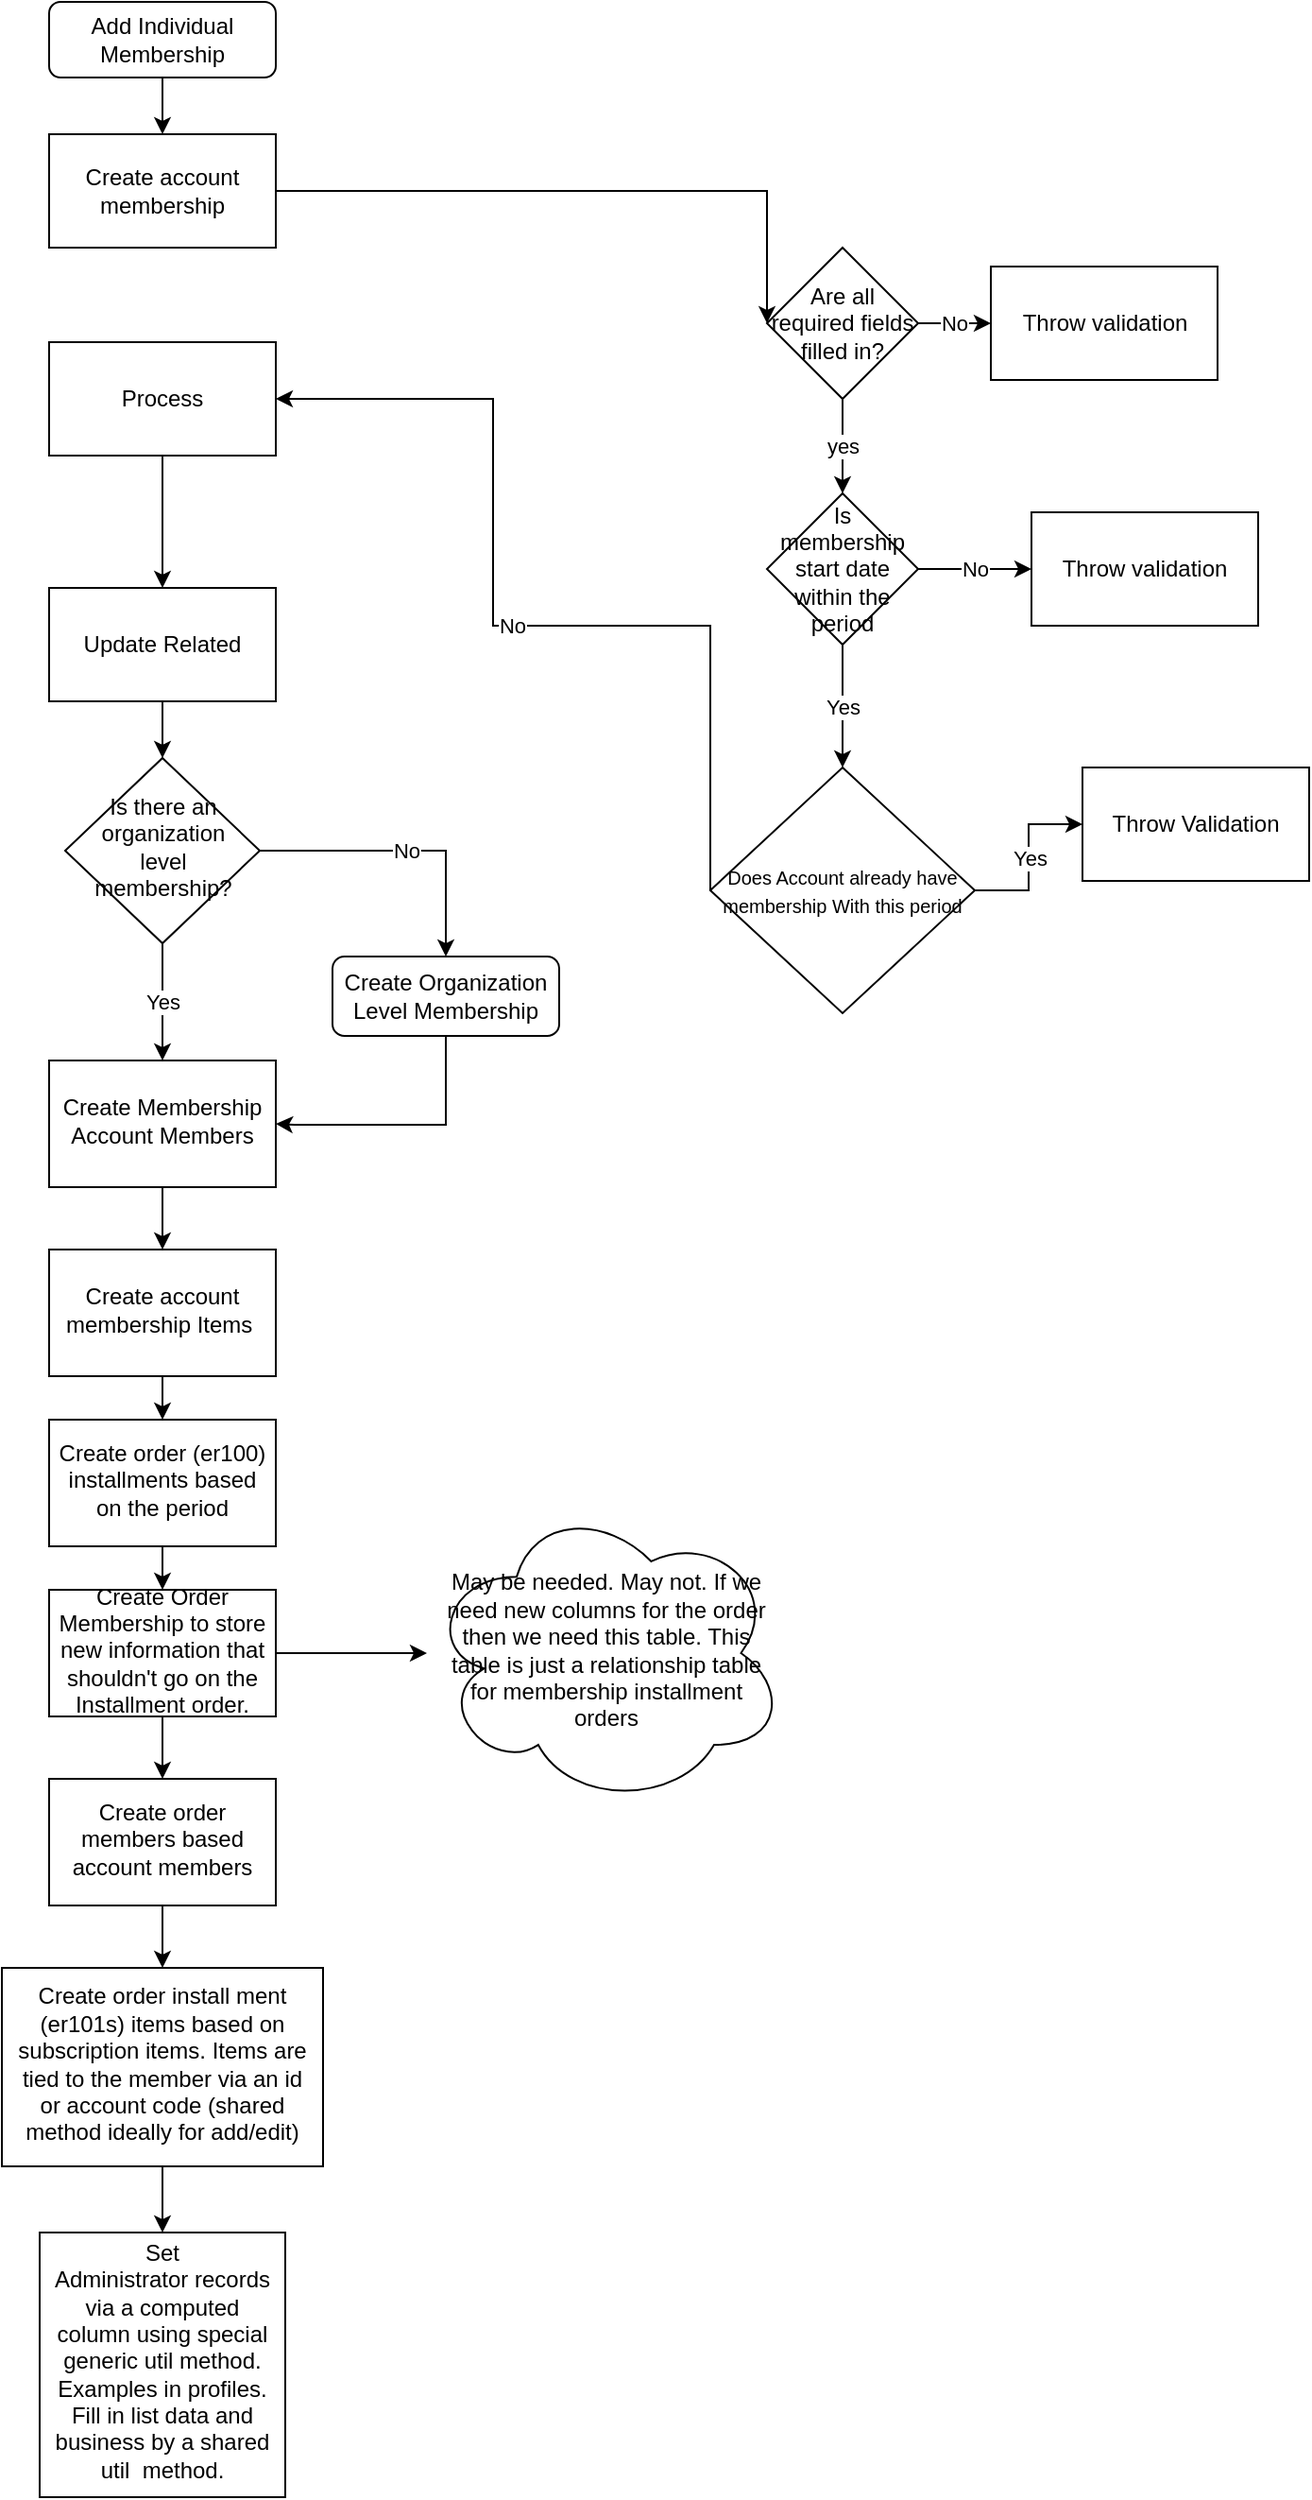 <mxfile version="13.4.4" type="github">
  <diagram id="92FPEMcWyaeNn1LILrVb" name="Page-1">
    <mxGraphModel dx="1422" dy="762" grid="1" gridSize="10" guides="1" tooltips="1" connect="1" arrows="1" fold="1" page="1" pageScale="1" pageWidth="850" pageHeight="1100" math="0" shadow="0">
      <root>
        <mxCell id="0" />
        <mxCell id="1" parent="0" />
        <mxCell id="OdyiLV4z1GKjxeUZD-Sj-1" value="Add Individual Membership" style="rounded=1;whiteSpace=wrap;html=1;fontSize=12;glass=0;strokeWidth=1;shadow=0;" vertex="1" parent="1">
          <mxGeometry x="160" y="80" width="120" height="40" as="geometry" />
        </mxCell>
        <mxCell id="OdyiLV4z1GKjxeUZD-Sj-2" value="" style="edgeStyle=orthogonalEdgeStyle;rounded=0;orthogonalLoop=1;jettySize=auto;html=1;entryX=1;entryY=0.5;entryDx=0;entryDy=0;exitX=0.5;exitY=1;exitDx=0;exitDy=0;" edge="1" parent="1" source="OdyiLV4z1GKjxeUZD-Sj-3" target="OdyiLV4z1GKjxeUZD-Sj-17">
          <mxGeometry relative="1" as="geometry">
            <mxPoint x="370" y="705.5" as="targetPoint" />
            <Array as="points">
              <mxPoint x="370" y="674" />
              <mxPoint x="290" y="674" />
            </Array>
            <mxPoint x="370" y="670" as="sourcePoint" />
          </mxGeometry>
        </mxCell>
        <mxCell id="OdyiLV4z1GKjxeUZD-Sj-3" value="Create Organization Level Membership" style="rounded=1;whiteSpace=wrap;html=1;fontSize=12;glass=0;strokeWidth=1;shadow=0;" vertex="1" parent="1">
          <mxGeometry x="310" y="585" width="120" height="42" as="geometry" />
        </mxCell>
        <mxCell id="OdyiLV4z1GKjxeUZD-Sj-4" value="" style="edgeStyle=orthogonalEdgeStyle;rounded=0;orthogonalLoop=1;jettySize=auto;html=1;entryX=0;entryY=0.5;entryDx=0;entryDy=0;" edge="1" parent="1" source="OdyiLV4z1GKjxeUZD-Sj-14" target="OdyiLV4z1GKjxeUZD-Sj-7">
          <mxGeometry relative="1" as="geometry">
            <mxPoint x="430" y="190" as="targetPoint" />
            <Array as="points">
              <mxPoint x="540" y="180" />
            </Array>
          </mxGeometry>
        </mxCell>
        <mxCell id="OdyiLV4z1GKjxeUZD-Sj-5" value="No" style="edgeStyle=orthogonalEdgeStyle;rounded=0;orthogonalLoop=1;jettySize=auto;html=1;" edge="1" parent="1" source="OdyiLV4z1GKjxeUZD-Sj-7" target="OdyiLV4z1GKjxeUZD-Sj-8">
          <mxGeometry relative="1" as="geometry" />
        </mxCell>
        <mxCell id="OdyiLV4z1GKjxeUZD-Sj-6" value="yes" style="edgeStyle=orthogonalEdgeStyle;rounded=0;orthogonalLoop=1;jettySize=auto;html=1;" edge="1" parent="1" source="OdyiLV4z1GKjxeUZD-Sj-7" target="OdyiLV4z1GKjxeUZD-Sj-29">
          <mxGeometry relative="1" as="geometry" />
        </mxCell>
        <mxCell id="OdyiLV4z1GKjxeUZD-Sj-7" value="Are all required fields filled in?" style="rhombus;whiteSpace=wrap;html=1;rounded=0;" vertex="1" parent="1">
          <mxGeometry x="540" y="210" width="80" height="80" as="geometry" />
        </mxCell>
        <mxCell id="OdyiLV4z1GKjxeUZD-Sj-8" value="Throw validation" style="whiteSpace=wrap;html=1;rounded=0;" vertex="1" parent="1">
          <mxGeometry x="658.5" y="220" width="120" height="60" as="geometry" />
        </mxCell>
        <mxCell id="OdyiLV4z1GKjxeUZD-Sj-9" value="" style="edgeStyle=orthogonalEdgeStyle;rounded=0;orthogonalLoop=1;jettySize=auto;html=1;exitX=0.5;exitY=1;exitDx=0;exitDy=0;" edge="1" parent="1" source="OdyiLV4z1GKjxeUZD-Sj-10" target="OdyiLV4z1GKjxeUZD-Sj-13">
          <mxGeometry relative="1" as="geometry">
            <mxPoint x="220" y="540" as="sourcePoint" />
          </mxGeometry>
        </mxCell>
        <mxCell id="OdyiLV4z1GKjxeUZD-Sj-10" value="Update Related" style="whiteSpace=wrap;html=1;rounded=0;" vertex="1" parent="1">
          <mxGeometry x="160" y="390" width="120" height="60" as="geometry" />
        </mxCell>
        <mxCell id="OdyiLV4z1GKjxeUZD-Sj-11" value="No" style="edgeStyle=orthogonalEdgeStyle;rounded=0;orthogonalLoop=1;jettySize=auto;html=1;entryX=0.5;entryY=0;entryDx=0;entryDy=0;" edge="1" parent="1" source="OdyiLV4z1GKjxeUZD-Sj-13" target="OdyiLV4z1GKjxeUZD-Sj-3">
          <mxGeometry relative="1" as="geometry">
            <mxPoint x="380" y="529" as="targetPoint" />
          </mxGeometry>
        </mxCell>
        <mxCell id="OdyiLV4z1GKjxeUZD-Sj-12" value="Yes" style="edgeStyle=orthogonalEdgeStyle;rounded=0;orthogonalLoop=1;jettySize=auto;html=1;" edge="1" parent="1" source="OdyiLV4z1GKjxeUZD-Sj-13" target="OdyiLV4z1GKjxeUZD-Sj-17">
          <mxGeometry relative="1" as="geometry" />
        </mxCell>
        <mxCell id="OdyiLV4z1GKjxeUZD-Sj-13" value="Is there an organization level membership?" style="rhombus;whiteSpace=wrap;html=1;shadow=0;fontFamily=Helvetica;fontSize=12;align=center;strokeWidth=1;spacing=6;spacingTop=-4;" vertex="1" parent="1">
          <mxGeometry x="168.5" y="480" width="103" height="98" as="geometry" />
        </mxCell>
        <mxCell id="OdyiLV4z1GKjxeUZD-Sj-14" value="Create account membership" style="rounded=0;whiteSpace=wrap;html=1;" vertex="1" parent="1">
          <mxGeometry x="160" y="150" width="120" height="60" as="geometry" />
        </mxCell>
        <mxCell id="OdyiLV4z1GKjxeUZD-Sj-15" value="" style="edgeStyle=orthogonalEdgeStyle;rounded=0;orthogonalLoop=1;jettySize=auto;html=1;" edge="1" parent="1" source="OdyiLV4z1GKjxeUZD-Sj-1" target="OdyiLV4z1GKjxeUZD-Sj-14">
          <mxGeometry relative="1" as="geometry">
            <mxPoint x="220" y="120" as="sourcePoint" />
            <mxPoint x="220" y="200" as="targetPoint" />
          </mxGeometry>
        </mxCell>
        <mxCell id="OdyiLV4z1GKjxeUZD-Sj-16" value="" style="edgeStyle=orthogonalEdgeStyle;rounded=0;orthogonalLoop=1;jettySize=auto;html=1;" edge="1" parent="1" source="OdyiLV4z1GKjxeUZD-Sj-17" target="OdyiLV4z1GKjxeUZD-Sj-19">
          <mxGeometry relative="1" as="geometry" />
        </mxCell>
        <mxCell id="OdyiLV4z1GKjxeUZD-Sj-17" value="Create Membership Account Members" style="whiteSpace=wrap;html=1;shadow=0;strokeWidth=1;spacing=6;spacingTop=-4;" vertex="1" parent="1">
          <mxGeometry x="160" y="640" width="120" height="67" as="geometry" />
        </mxCell>
        <mxCell id="OdyiLV4z1GKjxeUZD-Sj-18" value="" style="edgeStyle=orthogonalEdgeStyle;rounded=0;orthogonalLoop=1;jettySize=auto;html=1;" edge="1" parent="1" source="OdyiLV4z1GKjxeUZD-Sj-19" target="OdyiLV4z1GKjxeUZD-Sj-22">
          <mxGeometry relative="1" as="geometry" />
        </mxCell>
        <mxCell id="OdyiLV4z1GKjxeUZD-Sj-19" value="Create account membership Items&amp;nbsp;" style="whiteSpace=wrap;html=1;shadow=0;strokeWidth=1;spacing=6;spacingTop=-4;" vertex="1" parent="1">
          <mxGeometry x="160" y="740" width="120" height="67" as="geometry" />
        </mxCell>
        <mxCell id="OdyiLV4z1GKjxeUZD-Sj-20" value="" style="edgeStyle=orthogonalEdgeStyle;rounded=0;orthogonalLoop=1;jettySize=auto;html=1;" edge="1" parent="1" source="OdyiLV4z1GKjxeUZD-Sj-25" target="OdyiLV4z1GKjxeUZD-Sj-24">
          <mxGeometry relative="1" as="geometry" />
        </mxCell>
        <mxCell id="OdyiLV4z1GKjxeUZD-Sj-21" value="" style="edgeStyle=orthogonalEdgeStyle;rounded=0;orthogonalLoop=1;jettySize=auto;html=1;" edge="1" parent="1" source="OdyiLV4z1GKjxeUZD-Sj-22" target="OdyiLV4z1GKjxeUZD-Sj-39">
          <mxGeometry relative="1" as="geometry" />
        </mxCell>
        <mxCell id="OdyiLV4z1GKjxeUZD-Sj-22" value="Create order (er100) installments based on the period" style="whiteSpace=wrap;html=1;shadow=0;strokeWidth=1;spacing=6;spacingTop=-4;" vertex="1" parent="1">
          <mxGeometry x="160" y="830" width="120" height="67" as="geometry" />
        </mxCell>
        <mxCell id="OdyiLV4z1GKjxeUZD-Sj-23" value="" style="edgeStyle=orthogonalEdgeStyle;rounded=0;orthogonalLoop=1;jettySize=auto;html=1;" edge="1" parent="1" source="OdyiLV4z1GKjxeUZD-Sj-24" target="OdyiLV4z1GKjxeUZD-Sj-33">
          <mxGeometry relative="1" as="geometry" />
        </mxCell>
        <mxCell id="OdyiLV4z1GKjxeUZD-Sj-24" value="Create order install ment (er101s) items based on subscription items. Items are tied to the member via an id or account code (shared method ideally for add/edit)" style="whiteSpace=wrap;html=1;shadow=0;strokeWidth=1;spacing=6;spacingTop=-4;" vertex="1" parent="1">
          <mxGeometry x="135" y="1120" width="170" height="105" as="geometry" />
        </mxCell>
        <mxCell id="OdyiLV4z1GKjxeUZD-Sj-25" value="Create order members based account members" style="whiteSpace=wrap;html=1;shadow=0;strokeWidth=1;spacing=6;spacingTop=-4;" vertex="1" parent="1">
          <mxGeometry x="160" y="1020" width="120" height="67" as="geometry" />
        </mxCell>
        <mxCell id="OdyiLV4z1GKjxeUZD-Sj-26" value="No" style="edgeStyle=orthogonalEdgeStyle;rounded=0;orthogonalLoop=1;jettySize=auto;html=1;" edge="1" parent="1" source="OdyiLV4z1GKjxeUZD-Sj-29" target="OdyiLV4z1GKjxeUZD-Sj-30">
          <mxGeometry relative="1" as="geometry" />
        </mxCell>
        <mxCell id="OdyiLV4z1GKjxeUZD-Sj-27" value="No" style="edgeStyle=orthogonalEdgeStyle;rounded=0;orthogonalLoop=1;jettySize=auto;html=1;entryX=1;entryY=0.5;entryDx=0;entryDy=0;exitX=0;exitY=0.5;exitDx=0;exitDy=0;" edge="1" parent="1" source="OdyiLV4z1GKjxeUZD-Sj-35" target="OdyiLV4z1GKjxeUZD-Sj-32">
          <mxGeometry relative="1" as="geometry">
            <mxPoint x="470" y="510" as="targetPoint" />
            <mxPoint x="530" y="540" as="sourcePoint" />
            <Array as="points">
              <mxPoint x="510" y="410" />
              <mxPoint x="395" y="410" />
              <mxPoint x="395" y="290" />
            </Array>
          </mxGeometry>
        </mxCell>
        <mxCell id="OdyiLV4z1GKjxeUZD-Sj-28" value="Yes" style="edgeStyle=orthogonalEdgeStyle;rounded=0;orthogonalLoop=1;jettySize=auto;html=1;" edge="1" parent="1" source="OdyiLV4z1GKjxeUZD-Sj-29" target="OdyiLV4z1GKjxeUZD-Sj-35">
          <mxGeometry relative="1" as="geometry" />
        </mxCell>
        <mxCell id="OdyiLV4z1GKjxeUZD-Sj-29" value="Is membership start date within the period" style="rhombus;whiteSpace=wrap;html=1;rounded=0;" vertex="1" parent="1">
          <mxGeometry x="540" y="340" width="80" height="80" as="geometry" />
        </mxCell>
        <mxCell id="OdyiLV4z1GKjxeUZD-Sj-30" value="&lt;span&gt;Throw validation&lt;/span&gt;" style="whiteSpace=wrap;html=1;rounded=0;" vertex="1" parent="1">
          <mxGeometry x="680" y="350" width="120" height="60" as="geometry" />
        </mxCell>
        <mxCell id="OdyiLV4z1GKjxeUZD-Sj-31" value="" style="edgeStyle=orthogonalEdgeStyle;rounded=0;orthogonalLoop=1;jettySize=auto;html=1;entryX=0.5;entryY=0;entryDx=0;entryDy=0;" edge="1" parent="1" source="OdyiLV4z1GKjxeUZD-Sj-32" target="OdyiLV4z1GKjxeUZD-Sj-10">
          <mxGeometry relative="1" as="geometry">
            <mxPoint x="220" y="580" as="targetPoint" />
          </mxGeometry>
        </mxCell>
        <mxCell id="OdyiLV4z1GKjxeUZD-Sj-32" value="Process" style="whiteSpace=wrap;html=1;rounded=0;" vertex="1" parent="1">
          <mxGeometry x="160" y="260" width="120" height="60" as="geometry" />
        </mxCell>
        <mxCell id="OdyiLV4z1GKjxeUZD-Sj-33" value="Set&lt;br&gt;Administrator records via a computed column using special generic util method. Examples in profiles. Fill in list data and business by a shared util&amp;nbsp; method." style="whiteSpace=wrap;html=1;shadow=0;strokeWidth=1;spacing=6;spacingTop=-4;" vertex="1" parent="1">
          <mxGeometry x="155" y="1260" width="130" height="140" as="geometry" />
        </mxCell>
        <mxCell id="OdyiLV4z1GKjxeUZD-Sj-34" value="Yes" style="edgeStyle=orthogonalEdgeStyle;rounded=0;orthogonalLoop=1;jettySize=auto;html=1;" edge="1" parent="1" source="OdyiLV4z1GKjxeUZD-Sj-35" target="OdyiLV4z1GKjxeUZD-Sj-36">
          <mxGeometry relative="1" as="geometry" />
        </mxCell>
        <mxCell id="OdyiLV4z1GKjxeUZD-Sj-35" value="&lt;font style=&quot;font-size: 10px&quot;&gt;Does Account already have membership With this period&lt;/font&gt;" style="rhombus;whiteSpace=wrap;html=1;rounded=0;" vertex="1" parent="1">
          <mxGeometry x="510" y="485" width="140" height="130" as="geometry" />
        </mxCell>
        <mxCell id="OdyiLV4z1GKjxeUZD-Sj-36" value="Throw Validation" style="whiteSpace=wrap;html=1;rounded=0;" vertex="1" parent="1">
          <mxGeometry x="707" y="485" width="120" height="60" as="geometry" />
        </mxCell>
        <mxCell id="OdyiLV4z1GKjxeUZD-Sj-37" value="" style="edgeStyle=orthogonalEdgeStyle;rounded=0;orthogonalLoop=1;jettySize=auto;html=1;entryX=0.5;entryY=0;entryDx=0;entryDy=0;" edge="1" parent="1" source="OdyiLV4z1GKjxeUZD-Sj-39" target="OdyiLV4z1GKjxeUZD-Sj-25">
          <mxGeometry relative="1" as="geometry">
            <mxPoint x="220" y="1067" as="targetPoint" />
          </mxGeometry>
        </mxCell>
        <mxCell id="OdyiLV4z1GKjxeUZD-Sj-38" value="" style="edgeStyle=orthogonalEdgeStyle;rounded=0;orthogonalLoop=1;jettySize=auto;html=1;" edge="1" parent="1" source="OdyiLV4z1GKjxeUZD-Sj-39" target="OdyiLV4z1GKjxeUZD-Sj-40">
          <mxGeometry relative="1" as="geometry" />
        </mxCell>
        <mxCell id="OdyiLV4z1GKjxeUZD-Sj-39" value="Create Order Membership to store new information that shouldn&#39;t go on the Installment order." style="whiteSpace=wrap;html=1;shadow=0;strokeWidth=1;spacing=6;spacingTop=-4;" vertex="1" parent="1">
          <mxGeometry x="160" y="920" width="120" height="67" as="geometry" />
        </mxCell>
        <mxCell id="OdyiLV4z1GKjxeUZD-Sj-40" value="May be needed. May not. If we need new columns for the order then we need this table. This table is just a relationship table for membership installment orders" style="ellipse;shape=cloud;whiteSpace=wrap;html=1;shadow=0;strokeWidth=1;spacing=6;spacingTop=-4;" vertex="1" parent="1">
          <mxGeometry x="360" y="872.63" width="190" height="161.75" as="geometry" />
        </mxCell>
      </root>
    </mxGraphModel>
  </diagram>
</mxfile>
